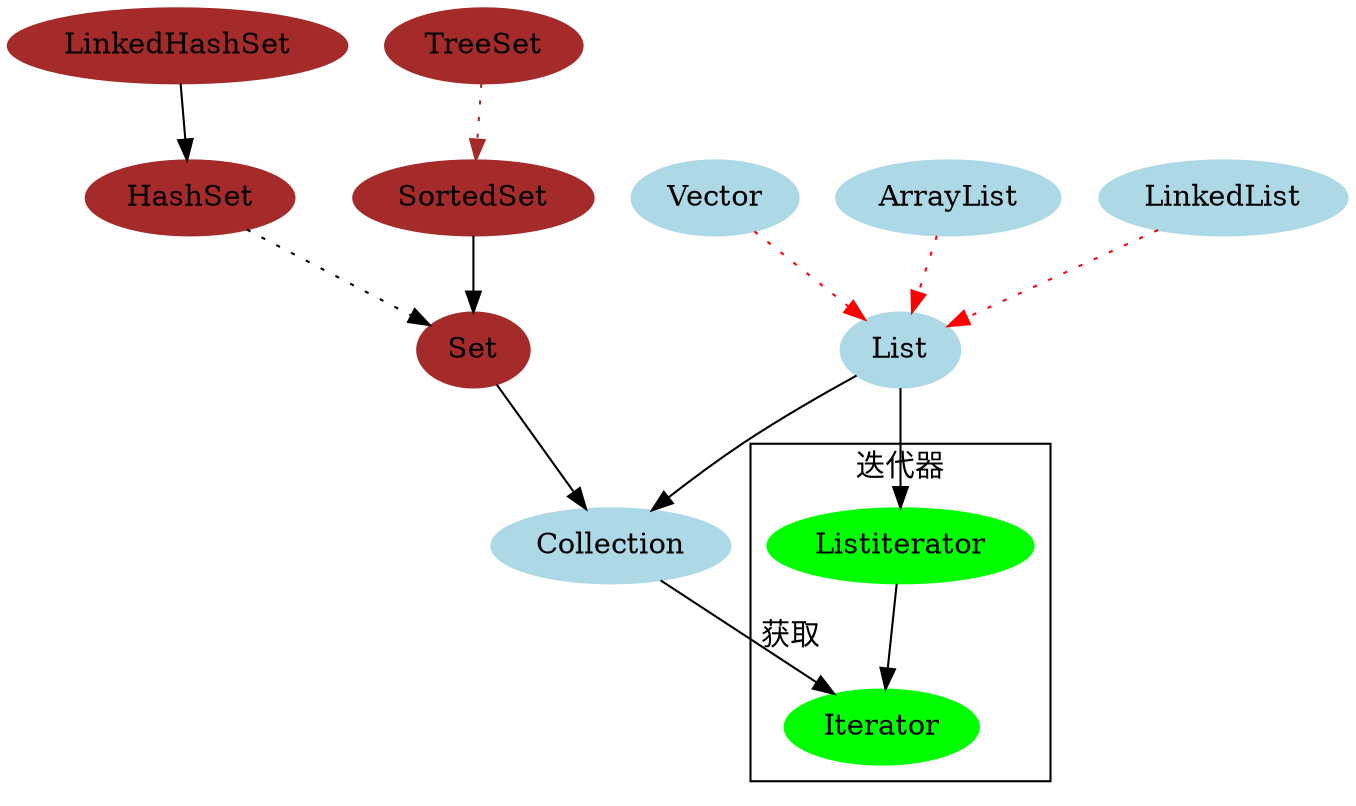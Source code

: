 digraph CollectionAndMap{
  subgraph cluster_iterator{
    label="迭代器";

    Iterator [style=filled,color=green];
    Listiterator [style=filled,color=green];
    Listiterator -> Iterator;
  }

 
  Collection [style=filled,color=lightblue]
  Collection -> Iterator[label="获取"];
  List [style=filled,color=lightblue];
  List -> Listiterator;
  List -> Collection;
  Vector,ArrayList,LinkedList [style=filled,color=lightblue];
  {Vector,ArrayList,LinkedList} -> List [color=red,style=dotted];
  Set,HashSet,LinkedHashSet,SortedSet,TreeSet [style=filled,color=brown];
  Set -> Collection;
  HashSet -> Set [style=dotted];
  LinkedHashSet -> HashSet;
  SortedSet -> Set;
  TreeSet -> SortedSet [color=brown,style=dotted];
}
